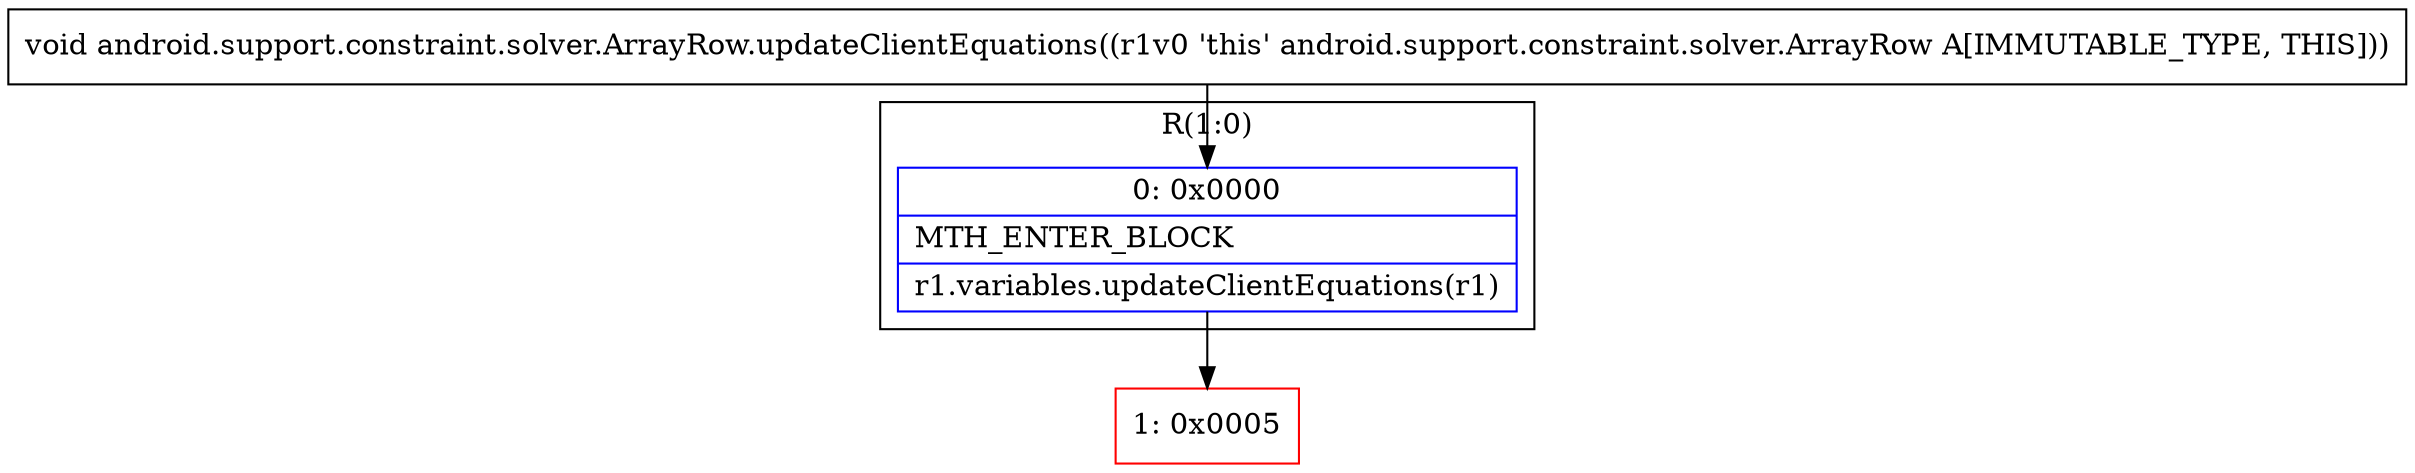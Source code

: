 digraph "CFG forandroid.support.constraint.solver.ArrayRow.updateClientEquations()V" {
subgraph cluster_Region_399009132 {
label = "R(1:0)";
node [shape=record,color=blue];
Node_0 [shape=record,label="{0\:\ 0x0000|MTH_ENTER_BLOCK\l|r1.variables.updateClientEquations(r1)\l}"];
}
Node_1 [shape=record,color=red,label="{1\:\ 0x0005}"];
MethodNode[shape=record,label="{void android.support.constraint.solver.ArrayRow.updateClientEquations((r1v0 'this' android.support.constraint.solver.ArrayRow A[IMMUTABLE_TYPE, THIS])) }"];
MethodNode -> Node_0;
Node_0 -> Node_1;
}


